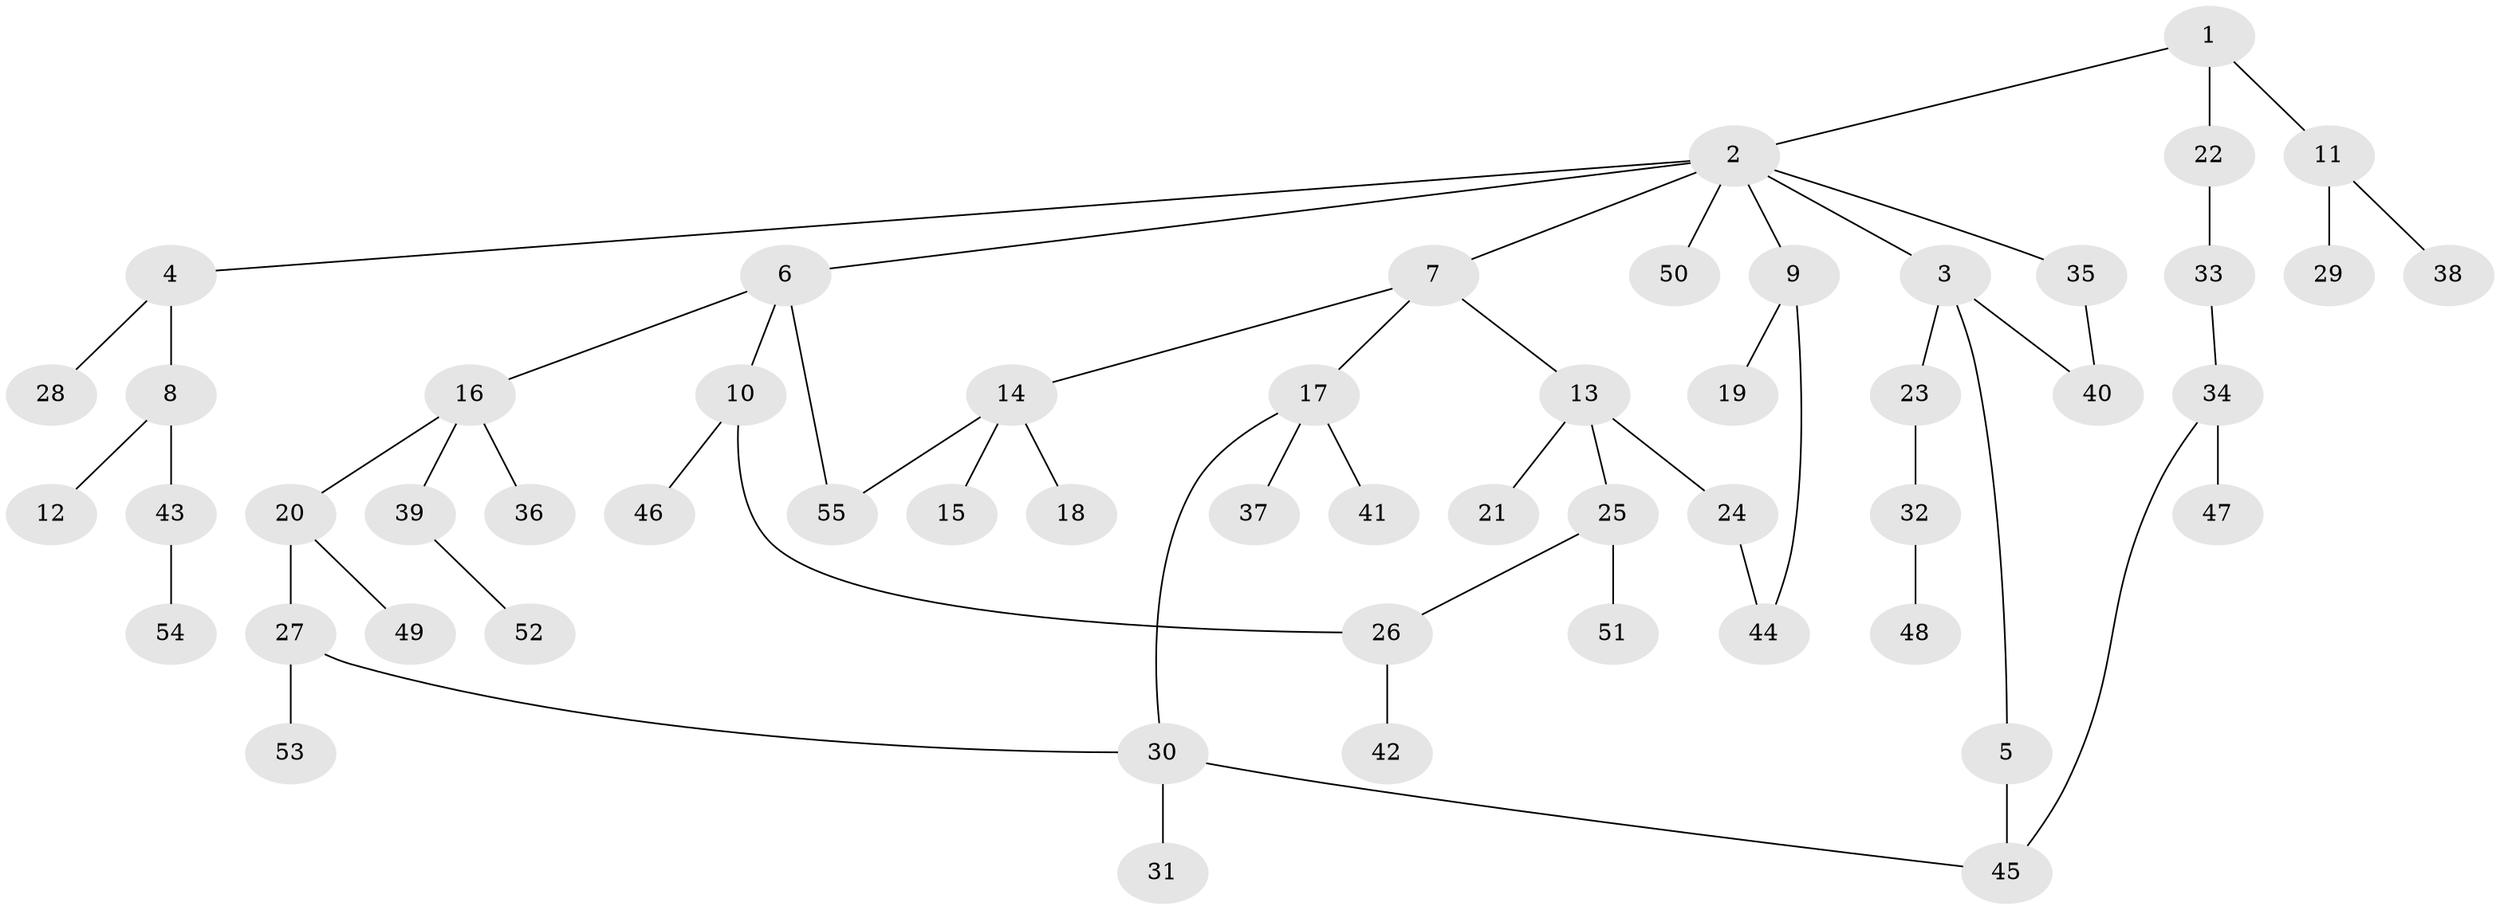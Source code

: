 // Generated by graph-tools (version 1.1) at 2025/34/03/09/25 02:34:10]
// undirected, 55 vertices, 61 edges
graph export_dot {
graph [start="1"]
  node [color=gray90,style=filled];
  1;
  2;
  3;
  4;
  5;
  6;
  7;
  8;
  9;
  10;
  11;
  12;
  13;
  14;
  15;
  16;
  17;
  18;
  19;
  20;
  21;
  22;
  23;
  24;
  25;
  26;
  27;
  28;
  29;
  30;
  31;
  32;
  33;
  34;
  35;
  36;
  37;
  38;
  39;
  40;
  41;
  42;
  43;
  44;
  45;
  46;
  47;
  48;
  49;
  50;
  51;
  52;
  53;
  54;
  55;
  1 -- 2;
  1 -- 11;
  1 -- 22;
  2 -- 3;
  2 -- 4;
  2 -- 6;
  2 -- 7;
  2 -- 9;
  2 -- 35;
  2 -- 50;
  3 -- 5;
  3 -- 23;
  3 -- 40;
  4 -- 8;
  4 -- 28;
  5 -- 45;
  6 -- 10;
  6 -- 16;
  6 -- 55;
  7 -- 13;
  7 -- 14;
  7 -- 17;
  8 -- 12;
  8 -- 43;
  9 -- 19;
  9 -- 44;
  10 -- 46;
  10 -- 26;
  11 -- 29;
  11 -- 38;
  13 -- 21;
  13 -- 24;
  13 -- 25;
  14 -- 15;
  14 -- 18;
  14 -- 55;
  16 -- 20;
  16 -- 36;
  16 -- 39;
  17 -- 30;
  17 -- 37;
  17 -- 41;
  20 -- 27;
  20 -- 49;
  22 -- 33;
  23 -- 32;
  24 -- 44;
  25 -- 26;
  25 -- 51;
  26 -- 42;
  27 -- 53;
  27 -- 30;
  30 -- 31;
  30 -- 45;
  32 -- 48;
  33 -- 34;
  34 -- 47;
  34 -- 45;
  35 -- 40;
  39 -- 52;
  43 -- 54;
}
